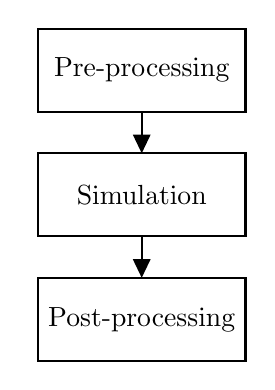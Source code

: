 

\tikzset{every picture/.style={line width=0.75pt}} %set default line width to 0.75pt        

\begin{tikzpicture}[x=0.75pt,y=0.75pt,yscale=-1,xscale=1]
%uncomment if require: \path (0,300); %set diagram left start at 0, and has height of 300

%Straight Lines [id:da7993190773228462] 
\draw    (70,60) -- (70,77) ;
\draw [shift={(70,80)}, rotate = 270] [fill={rgb, 255:red, 0; green, 0; blue, 0 }  ][line width=0.08]  [draw opacity=0] (8.93,-4.29) -- (0,0) -- (8.93,4.29) -- cycle    ;
%Shape: Rectangle [id:dp003387366299066885] 
\draw   (20,20) -- (120,20) -- (120,60) -- (20,60) -- cycle ;
%Shape: Rectangle [id:dp8708815145350763] 
\draw   (20,80) -- (120,80) -- (120,120) -- (20,120) -- cycle ;
%Shape: Rectangle [id:dp8650174149818981] 
\draw   (20,140) -- (120,140) -- (120,180) -- (20,180) -- cycle ;
%Straight Lines [id:da40119800063071076] 
\draw    (70,120) -- (70,137) ;
\draw [shift={(70,140)}, rotate = 270] [fill={rgb, 255:red, 0; green, 0; blue, 0 }  ][line width=0.08]  [draw opacity=0] (8.93,-4.29) -- (0,0) -- (8.93,4.29) -- cycle    ;

% Text Node
\draw (70,100) node   [align=left] {Simulation};
% Text Node
\draw (70,40) node   [align=left] {Pre-processing};
% Text Node
\draw (70,160) node   [align=left] {Post-processing};


\end{tikzpicture}